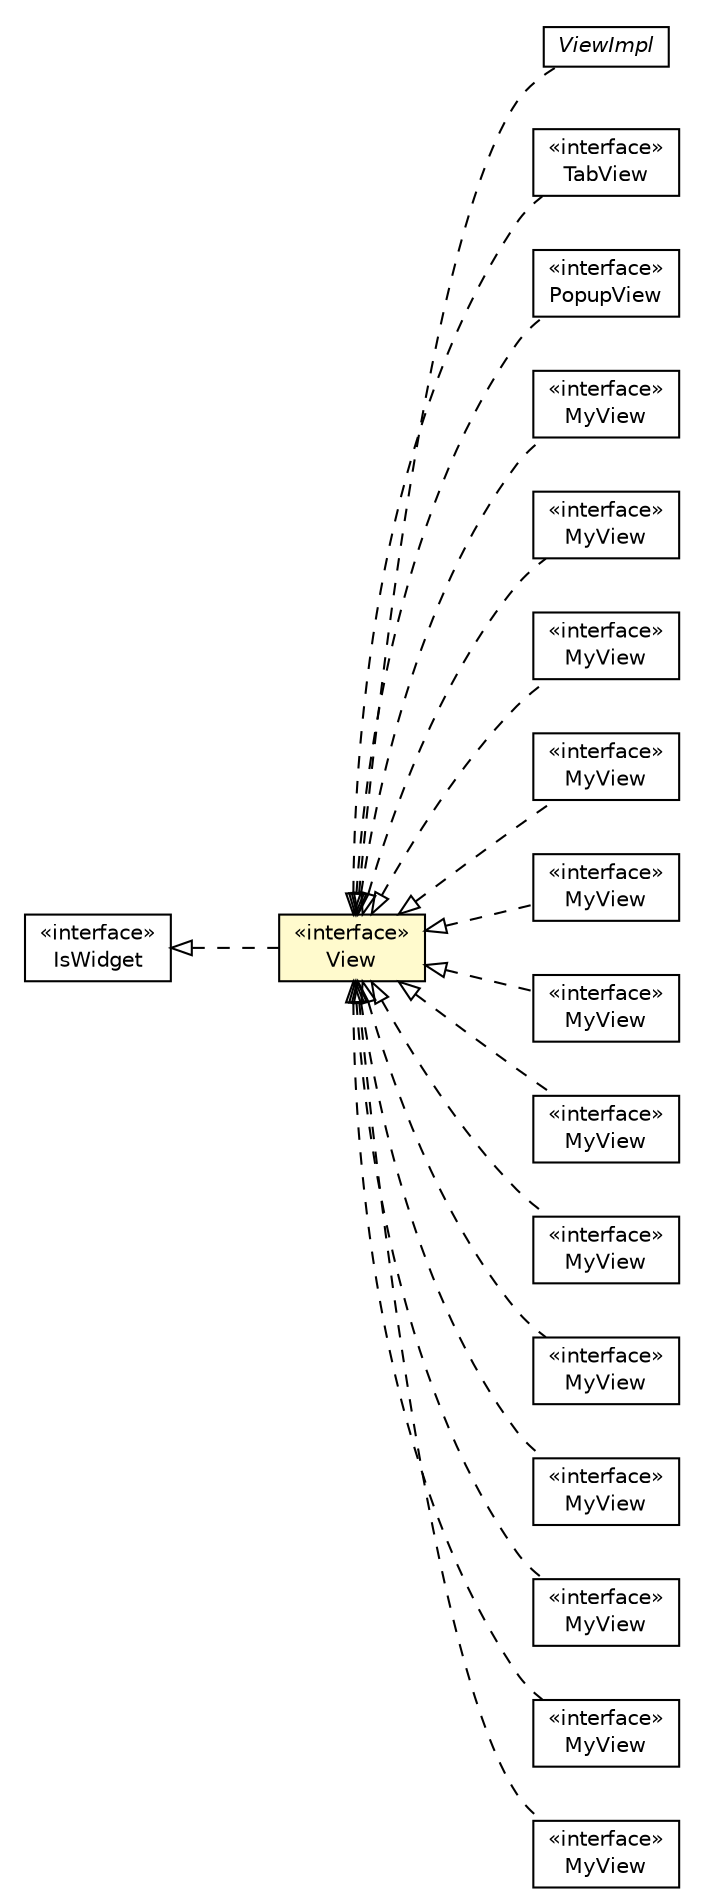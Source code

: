 #!/usr/local/bin/dot
#
# Class diagram 
# Generated by UMLGraph version R5_6-24-gf6e263 (http://www.umlgraph.org/)
#

digraph G {
	edge [fontname="Helvetica",fontsize=10,labelfontname="Helvetica",labelfontsize=10];
	node [fontname="Helvetica",fontsize=10,shape=plaintext];
	nodesep=0.25;
	ranksep=0.5;
	rankdir=LR;
	// com.gwtplatform.mvp.client.ViewImpl
	c401454 [label=<<table title="com.gwtplatform.mvp.client.ViewImpl" border="0" cellborder="1" cellspacing="0" cellpadding="2" port="p" href="./ViewImpl.html">
		<tr><td><table border="0" cellspacing="0" cellpadding="1">
<tr><td align="center" balign="center"><font face="Helvetica-Oblique"> ViewImpl </font></td></tr>
		</table></td></tr>
		</table>>, URL="./ViewImpl.html", fontname="Helvetica", fontcolor="black", fontsize=10.0];
	// com.gwtplatform.mvp.client.View
	c401455 [label=<<table title="com.gwtplatform.mvp.client.View" border="0" cellborder="1" cellspacing="0" cellpadding="2" port="p" bgcolor="lemonChiffon" href="./View.html">
		<tr><td><table border="0" cellspacing="0" cellpadding="1">
<tr><td align="center" balign="center"> &#171;interface&#187; </td></tr>
<tr><td align="center" balign="center"> View </td></tr>
		</table></td></tr>
		</table>>, URL="./View.html", fontname="Helvetica", fontcolor="black", fontsize=10.0];
	// com.gwtplatform.mvp.client.TabView
	c401457 [label=<<table title="com.gwtplatform.mvp.client.TabView" border="0" cellborder="1" cellspacing="0" cellpadding="2" port="p" href="./TabView.html">
		<tr><td><table border="0" cellspacing="0" cellpadding="1">
<tr><td align="center" balign="center"> &#171;interface&#187; </td></tr>
<tr><td align="center" balign="center"> TabView </td></tr>
		</table></td></tr>
		</table>>, URL="./TabView.html", fontname="Helvetica", fontcolor="black", fontsize=10.0];
	// com.gwtplatform.mvp.client.PopupView
	c401474 [label=<<table title="com.gwtplatform.mvp.client.PopupView" border="0" cellborder="1" cellspacing="0" cellpadding="2" port="p" href="./PopupView.html">
		<tr><td><table border="0" cellspacing="0" cellpadding="1">
<tr><td align="center" balign="center"> &#171;interface&#187; </td></tr>
<tr><td align="center" balign="center"> PopupView </td></tr>
		</table></td></tr>
		</table>>, URL="./PopupView.html", fontname="Helvetica", fontcolor="black", fontsize=10.0];
	// com.gwtplatform.carstore.client.application.ApplicationPresenter.MyView
	c401695 [label=<<table title="com.gwtplatform.carstore.client.application.ApplicationPresenter.MyView" border="0" cellborder="1" cellspacing="0" cellpadding="2" port="p" href="../../carstore/client/application/ApplicationPresenter.MyView.html">
		<tr><td><table border="0" cellspacing="0" cellpadding="1">
<tr><td align="center" balign="center"> &#171;interface&#187; </td></tr>
<tr><td align="center" balign="center"> MyView </td></tr>
		</table></td></tr>
		</table>>, URL="../../carstore/client/application/ApplicationPresenter.MyView.html", fontname="Helvetica", fontcolor="black", fontsize=10.0];
	// com.gwtplatform.carstore.client.application.cars.car.RootCarPresenter.MyView
	c401703 [label=<<table title="com.gwtplatform.carstore.client.application.cars.car.RootCarPresenter.MyView" border="0" cellborder="1" cellspacing="0" cellpadding="2" port="p" href="../../carstore/client/application/cars/car/RootCarPresenter.MyView.html">
		<tr><td><table border="0" cellspacing="0" cellpadding="1">
<tr><td align="center" balign="center"> &#171;interface&#187; </td></tr>
<tr><td align="center" balign="center"> MyView </td></tr>
		</table></td></tr>
		</table>>, URL="../../carstore/client/application/cars/car/RootCarPresenter.MyView.html", fontname="Helvetica", fontcolor="black", fontsize=10.0];
	// com.gwtplatform.carstore.client.application.cars.car.CarPresenter.MyView
	c401715 [label=<<table title="com.gwtplatform.carstore.client.application.cars.car.CarPresenter.MyView" border="0" cellborder="1" cellspacing="0" cellpadding="2" port="p" href="../../carstore/client/application/cars/car/CarPresenter.MyView.html">
		<tr><td><table border="0" cellspacing="0" cellpadding="1">
<tr><td align="center" balign="center"> &#171;interface&#187; </td></tr>
<tr><td align="center" balign="center"> MyView </td></tr>
		</table></td></tr>
		</table>>, URL="../../carstore/client/application/cars/car/CarPresenter.MyView.html", fontname="Helvetica", fontcolor="black", fontsize=10.0];
	// com.gwtplatform.carstore.client.application.cars.car.navigation.NavigationTabPresenter.MyView
	c401722 [label=<<table title="com.gwtplatform.carstore.client.application.cars.car.navigation.NavigationTabPresenter.MyView" border="0" cellborder="1" cellspacing="0" cellpadding="2" port="p" href="../../carstore/client/application/cars/car/navigation/NavigationTabPresenter.MyView.html">
		<tr><td><table border="0" cellspacing="0" cellpadding="1">
<tr><td align="center" balign="center"> &#171;interface&#187; </td></tr>
<tr><td align="center" balign="center"> MyView </td></tr>
		</table></td></tr>
		</table>>, URL="../../carstore/client/application/cars/car/navigation/NavigationTabPresenter.MyView.html", fontname="Helvetica", fontcolor="black", fontsize=10.0];
	// com.gwtplatform.carstore.client.application.cars.CarsPresenter.MyView
	c401733 [label=<<table title="com.gwtplatform.carstore.client.application.cars.CarsPresenter.MyView" border="0" cellborder="1" cellspacing="0" cellpadding="2" port="p" href="../../carstore/client/application/cars/CarsPresenter.MyView.html">
		<tr><td><table border="0" cellspacing="0" cellpadding="1">
<tr><td align="center" balign="center"> &#171;interface&#187; </td></tr>
<tr><td align="center" balign="center"> MyView </td></tr>
		</table></td></tr>
		</table>>, URL="../../carstore/client/application/cars/CarsPresenter.MyView.html", fontname="Helvetica", fontcolor="black", fontsize=10.0];
	// com.gwtplatform.carstore.client.application.login.LoginPresenter.MyView
	c401758 [label=<<table title="com.gwtplatform.carstore.client.application.login.LoginPresenter.MyView" border="0" cellborder="1" cellspacing="0" cellpadding="2" port="p" href="../../carstore/client/application/login/LoginPresenter.MyView.html">
		<tr><td><table border="0" cellspacing="0" cellpadding="1">
<tr><td align="center" balign="center"> &#171;interface&#187; </td></tr>
<tr><td align="center" balign="center"> MyView </td></tr>
		</table></td></tr>
		</table>>, URL="../../carstore/client/application/login/LoginPresenter.MyView.html", fontname="Helvetica", fontcolor="black", fontsize=10.0];
	// com.gwtplatform.carstore.client.application.manufacturer.ManufacturerPresenter.MyView
	c401768 [label=<<table title="com.gwtplatform.carstore.client.application.manufacturer.ManufacturerPresenter.MyView" border="0" cellborder="1" cellspacing="0" cellpadding="2" port="p" href="../../carstore/client/application/manufacturer/ManufacturerPresenter.MyView.html">
		<tr><td><table border="0" cellspacing="0" cellpadding="1">
<tr><td align="center" balign="center"> &#171;interface&#187; </td></tr>
<tr><td align="center" balign="center"> MyView </td></tr>
		</table></td></tr>
		</table>>, URL="../../carstore/client/application/manufacturer/ManufacturerPresenter.MyView.html", fontname="Helvetica", fontcolor="black", fontsize=10.0];
	// com.gwtplatform.carstore.client.application.manufacturer.ManufacturerDetailPresenter.MyView
	c401776 [label=<<table title="com.gwtplatform.carstore.client.application.manufacturer.ManufacturerDetailPresenter.MyView" border="0" cellborder="1" cellspacing="0" cellpadding="2" port="p" href="../../carstore/client/application/manufacturer/ManufacturerDetailPresenter.MyView.html">
		<tr><td><table border="0" cellspacing="0" cellpadding="1">
<tr><td align="center" balign="center"> &#171;interface&#187; </td></tr>
<tr><td align="center" balign="center"> MyView </td></tr>
		</table></td></tr>
		</table>>, URL="../../carstore/client/application/manufacturer/ManufacturerDetailPresenter.MyView.html", fontname="Helvetica", fontcolor="black", fontsize=10.0];
	// com.gwtplatform.carstore.client.application.rating.RatingPresenter.MyView
	c401789 [label=<<table title="com.gwtplatform.carstore.client.application.rating.RatingPresenter.MyView" border="0" cellborder="1" cellspacing="0" cellpadding="2" port="p" href="../../carstore/client/application/rating/RatingPresenter.MyView.html">
		<tr><td><table border="0" cellspacing="0" cellpadding="1">
<tr><td align="center" balign="center"> &#171;interface&#187; </td></tr>
<tr><td align="center" balign="center"> MyView </td></tr>
		</table></td></tr>
		</table>>, URL="../../carstore/client/application/rating/RatingPresenter.MyView.html", fontname="Helvetica", fontcolor="black", fontsize=10.0];
	// com.gwtplatform.carstore.client.application.rating.RatingDetailPresenter.MyView
	c401797 [label=<<table title="com.gwtplatform.carstore.client.application.rating.RatingDetailPresenter.MyView" border="0" cellborder="1" cellspacing="0" cellpadding="2" port="p" href="../../carstore/client/application/rating/RatingDetailPresenter.MyView.html">
		<tr><td><table border="0" cellspacing="0" cellpadding="1">
<tr><td align="center" balign="center"> &#171;interface&#187; </td></tr>
<tr><td align="center" balign="center"> MyView </td></tr>
		</table></td></tr>
		</table>>, URL="../../carstore/client/application/rating/RatingDetailPresenter.MyView.html", fontname="Helvetica", fontcolor="black", fontsize=10.0];
	// com.gwtplatform.carstore.client.application.report.ReportPresenter.MyView
	c401810 [label=<<table title="com.gwtplatform.carstore.client.application.report.ReportPresenter.MyView" border="0" cellborder="1" cellspacing="0" cellpadding="2" port="p" href="../../carstore/client/application/report/ReportPresenter.MyView.html">
		<tr><td><table border="0" cellspacing="0" cellpadding="1">
<tr><td align="center" balign="center"> &#171;interface&#187; </td></tr>
<tr><td align="center" balign="center"> MyView </td></tr>
		</table></td></tr>
		</table>>, URL="../../carstore/client/application/report/ReportPresenter.MyView.html", fontname="Helvetica", fontcolor="black", fontsize=10.0];
	// com.gwtplatform.carstore.client.application.widget.header.HeaderPresenter.MyView
	c401822 [label=<<table title="com.gwtplatform.carstore.client.application.widget.header.HeaderPresenter.MyView" border="0" cellborder="1" cellspacing="0" cellpadding="2" port="p" href="../../carstore/client/application/widget/header/HeaderPresenter.MyView.html">
		<tr><td><table border="0" cellspacing="0" cellpadding="1">
<tr><td align="center" balign="center"> &#171;interface&#187; </td></tr>
<tr><td align="center" balign="center"> MyView </td></tr>
		</table></td></tr>
		</table>>, URL="../../carstore/client/application/widget/header/HeaderPresenter.MyView.html", fontname="Helvetica", fontcolor="black", fontsize=10.0];
	// com.gwtplatform.carstore.client.application.widget.message.MessagesPresenter.MyView
	c401827 [label=<<table title="com.gwtplatform.carstore.client.application.widget.message.MessagesPresenter.MyView" border="0" cellborder="1" cellspacing="0" cellpadding="2" port="p" href="../../carstore/client/application/widget/message/MessagesPresenter.MyView.html">
		<tr><td><table border="0" cellspacing="0" cellpadding="1">
<tr><td align="center" balign="center"> &#171;interface&#187; </td></tr>
<tr><td align="center" balign="center"> MyView </td></tr>
		</table></td></tr>
		</table>>, URL="../../carstore/client/application/widget/message/MessagesPresenter.MyView.html", fontname="Helvetica", fontcolor="black", fontsize=10.0];
	//com.gwtplatform.mvp.client.ViewImpl implements com.gwtplatform.mvp.client.View
	c401455:p -> c401454:p [dir=back,arrowtail=empty,style=dashed];
	//com.gwtplatform.mvp.client.View implements com.google.gwt.user.client.ui.IsWidget
	c401935:p -> c401455:p [dir=back,arrowtail=empty,style=dashed];
	//com.gwtplatform.mvp.client.TabView implements com.gwtplatform.mvp.client.View
	c401455:p -> c401457:p [dir=back,arrowtail=empty,style=dashed];
	//com.gwtplatform.mvp.client.PopupView implements com.gwtplatform.mvp.client.View
	c401455:p -> c401474:p [dir=back,arrowtail=empty,style=dashed];
	//com.gwtplatform.carstore.client.application.ApplicationPresenter.MyView implements com.gwtplatform.mvp.client.View
	c401455:p -> c401695:p [dir=back,arrowtail=empty,style=dashed];
	//com.gwtplatform.carstore.client.application.cars.car.RootCarPresenter.MyView implements com.gwtplatform.mvp.client.View
	c401455:p -> c401703:p [dir=back,arrowtail=empty,style=dashed];
	//com.gwtplatform.carstore.client.application.cars.car.CarPresenter.MyView implements com.gwtplatform.mvp.client.View
	c401455:p -> c401715:p [dir=back,arrowtail=empty,style=dashed];
	//com.gwtplatform.carstore.client.application.cars.car.navigation.NavigationTabPresenter.MyView implements com.gwtplatform.mvp.client.View
	c401455:p -> c401722:p [dir=back,arrowtail=empty,style=dashed];
	//com.gwtplatform.carstore.client.application.cars.CarsPresenter.MyView implements com.gwtplatform.mvp.client.View
	c401455:p -> c401733:p [dir=back,arrowtail=empty,style=dashed];
	//com.gwtplatform.carstore.client.application.login.LoginPresenter.MyView implements com.gwtplatform.mvp.client.View
	c401455:p -> c401758:p [dir=back,arrowtail=empty,style=dashed];
	//com.gwtplatform.carstore.client.application.manufacturer.ManufacturerPresenter.MyView implements com.gwtplatform.mvp.client.View
	c401455:p -> c401768:p [dir=back,arrowtail=empty,style=dashed];
	//com.gwtplatform.carstore.client.application.manufacturer.ManufacturerDetailPresenter.MyView implements com.gwtplatform.mvp.client.View
	c401455:p -> c401776:p [dir=back,arrowtail=empty,style=dashed];
	//com.gwtplatform.carstore.client.application.rating.RatingPresenter.MyView implements com.gwtplatform.mvp.client.View
	c401455:p -> c401789:p [dir=back,arrowtail=empty,style=dashed];
	//com.gwtplatform.carstore.client.application.rating.RatingDetailPresenter.MyView implements com.gwtplatform.mvp.client.View
	c401455:p -> c401797:p [dir=back,arrowtail=empty,style=dashed];
	//com.gwtplatform.carstore.client.application.report.ReportPresenter.MyView implements com.gwtplatform.mvp.client.View
	c401455:p -> c401810:p [dir=back,arrowtail=empty,style=dashed];
	//com.gwtplatform.carstore.client.application.widget.header.HeaderPresenter.MyView implements com.gwtplatform.mvp.client.View
	c401455:p -> c401822:p [dir=back,arrowtail=empty,style=dashed];
	//com.gwtplatform.carstore.client.application.widget.message.MessagesPresenter.MyView implements com.gwtplatform.mvp.client.View
	c401455:p -> c401827:p [dir=back,arrowtail=empty,style=dashed];
	// com.google.gwt.user.client.ui.IsWidget
	c401935 [label=<<table title="com.google.gwt.user.client.ui.IsWidget" border="0" cellborder="1" cellspacing="0" cellpadding="2" port="p" href="http://google-web-toolkit.googlecode.com/svn/javadoc/latest/com/google/gwt/user/client/ui/IsWidget.html">
		<tr><td><table border="0" cellspacing="0" cellpadding="1">
<tr><td align="center" balign="center"> &#171;interface&#187; </td></tr>
<tr><td align="center" balign="center"> IsWidget </td></tr>
		</table></td></tr>
		</table>>, URL="http://google-web-toolkit.googlecode.com/svn/javadoc/latest/com/google/gwt/user/client/ui/IsWidget.html", fontname="Helvetica", fontcolor="black", fontsize=10.0];
}

